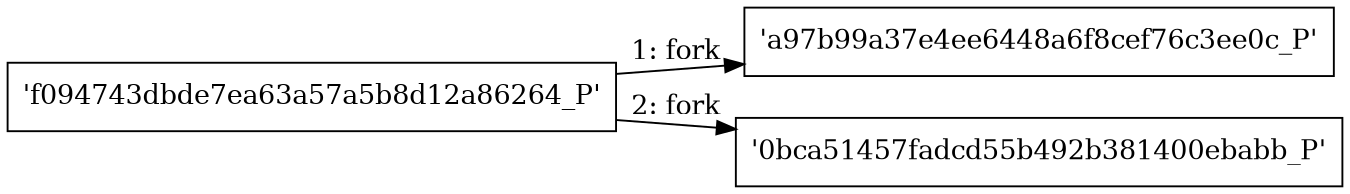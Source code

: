 digraph "D:\Learning\Paper\apt\基于CTI的攻击预警\Dataset\攻击图\ASGfromALLCTI\Vulnerability Spotlight Remote code execution, privilege escalation bugs in Microsoft Azure Sphere.dot" {
rankdir="LR"
size="9"
fixedsize="false"
splines="true"
nodesep=0.3
ranksep=0
fontsize=10
overlap="scalexy"
engine= "neato"
	"'f094743dbde7ea63a57a5b8d12a86264_P'" [node_type=Process shape=box]
	"'a97b99a37e4ee6448a6f8cef76c3ee0c_P'" [node_type=Process shape=box]
	"'f094743dbde7ea63a57a5b8d12a86264_P'" -> "'a97b99a37e4ee6448a6f8cef76c3ee0c_P'" [label="1: fork"]
	"'f094743dbde7ea63a57a5b8d12a86264_P'" [node_type=Process shape=box]
	"'0bca51457fadcd55b492b381400ebabb_P'" [node_type=Process shape=box]
	"'f094743dbde7ea63a57a5b8d12a86264_P'" -> "'0bca51457fadcd55b492b381400ebabb_P'" [label="2: fork"]
}
